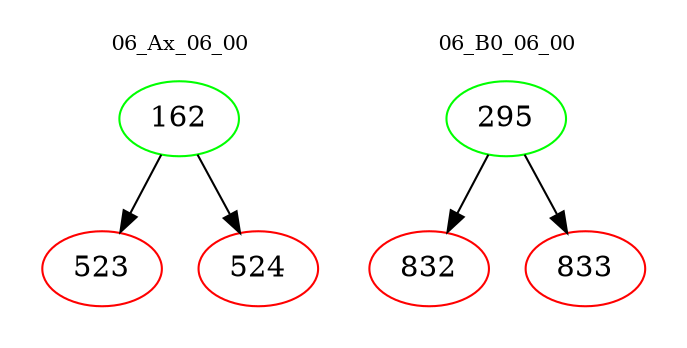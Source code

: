digraph{
subgraph cluster_0 {
color = white
label = "06_Ax_06_00";
fontsize=10;
T0_162 [label="162", color="green"]
T0_162 -> T0_523 [color="black"]
T0_523 [label="523", color="red"]
T0_162 -> T0_524 [color="black"]
T0_524 [label="524", color="red"]
}
subgraph cluster_1 {
color = white
label = "06_B0_06_00";
fontsize=10;
T1_295 [label="295", color="green"]
T1_295 -> T1_832 [color="black"]
T1_832 [label="832", color="red"]
T1_295 -> T1_833 [color="black"]
T1_833 [label="833", color="red"]
}
}
